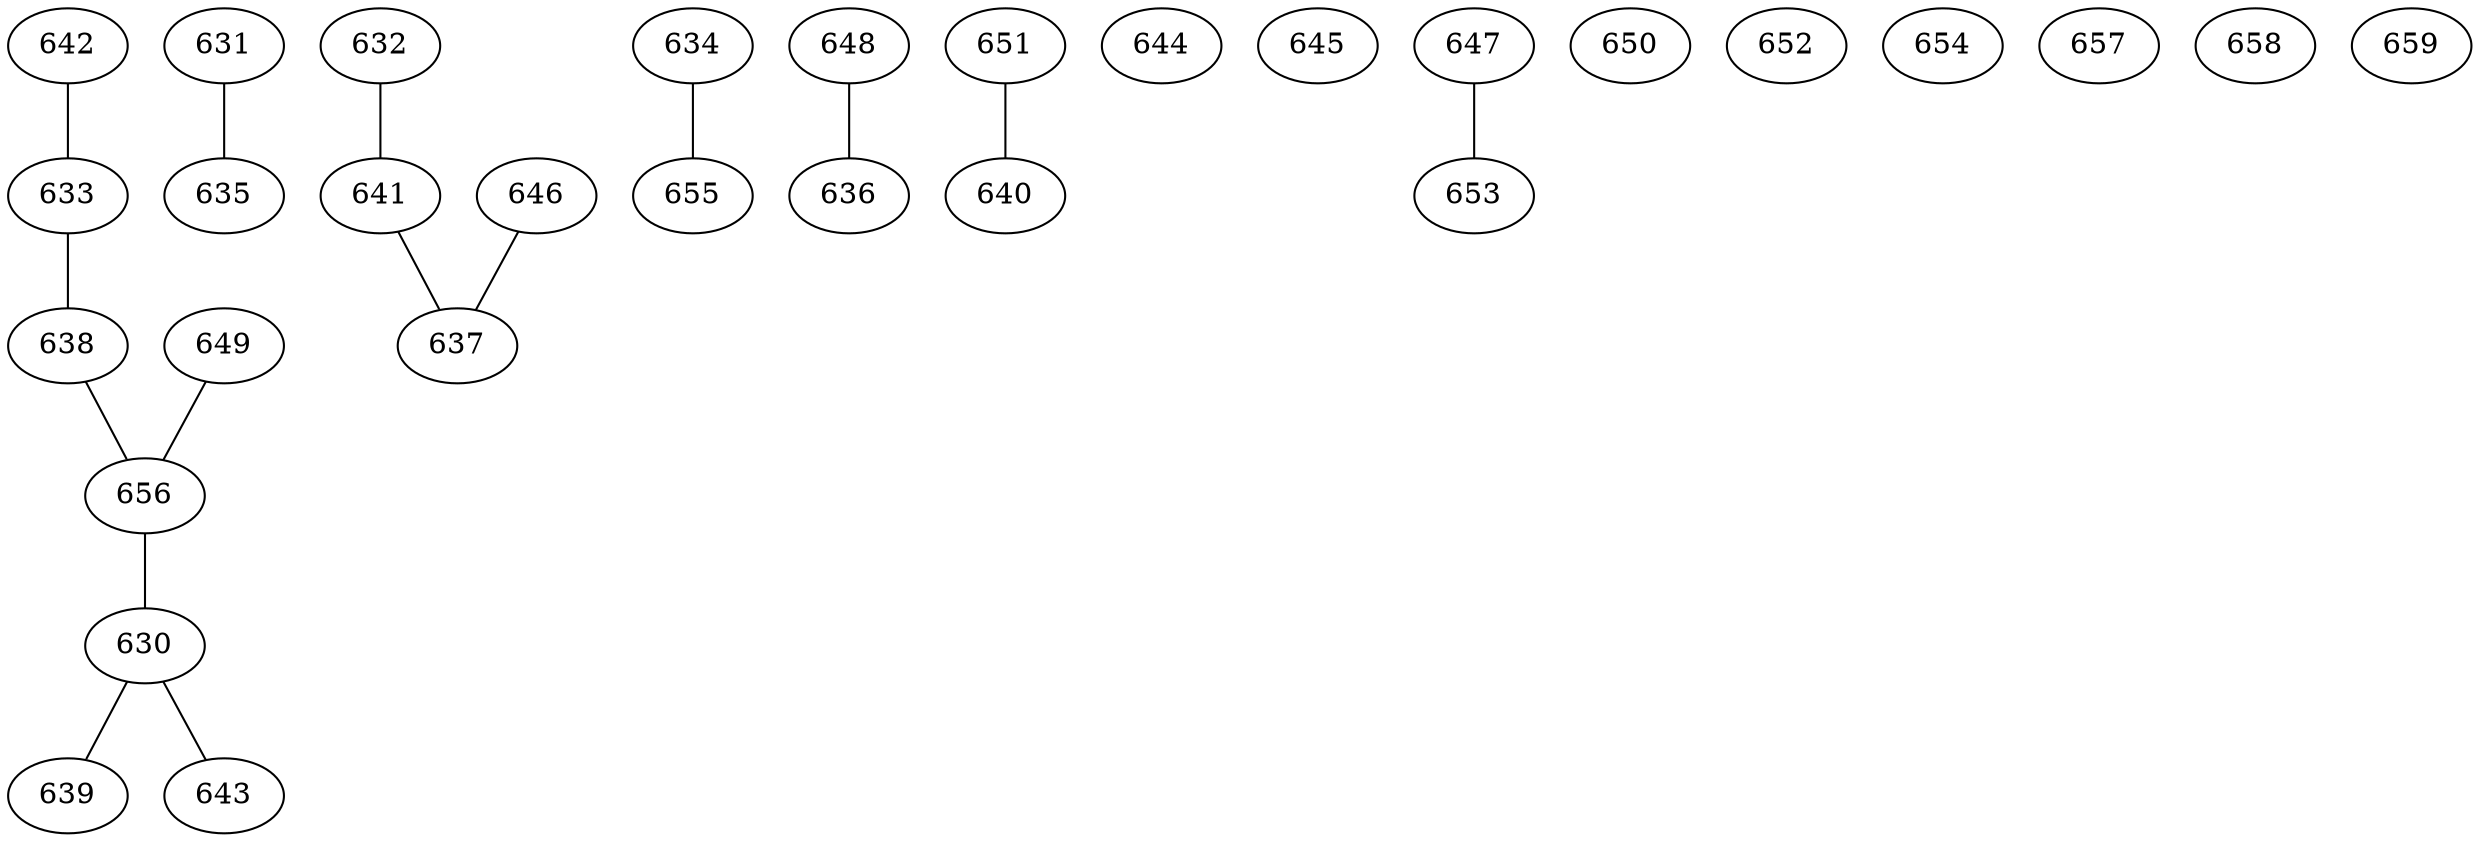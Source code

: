 graph {
    630 []
    631 []
    632 []
    633 []
    634 []
    635 []
    636 []
    637 []
    638 []
    639 []
    640 []
    641 []
    642 []
    643 []
    644 []
    645 []
    646 []
    647 []
    648 []
    649 []
    650 []
    651 []
    652 []
    653 []
    654 []
    655 []
    656 []
    657 []
    658 []
    659 []
    656 -- 630
    631 -- 635
    646 -- 637
    634 -- 655
    649 -- 656
    638 -- 656
    630 -- 639
    648 -- 636
    633 -- 638
    630 -- 643
    647 -- 653
    641 -- 637
    632 -- 641
    651 -- 640
    642 -- 633
}
